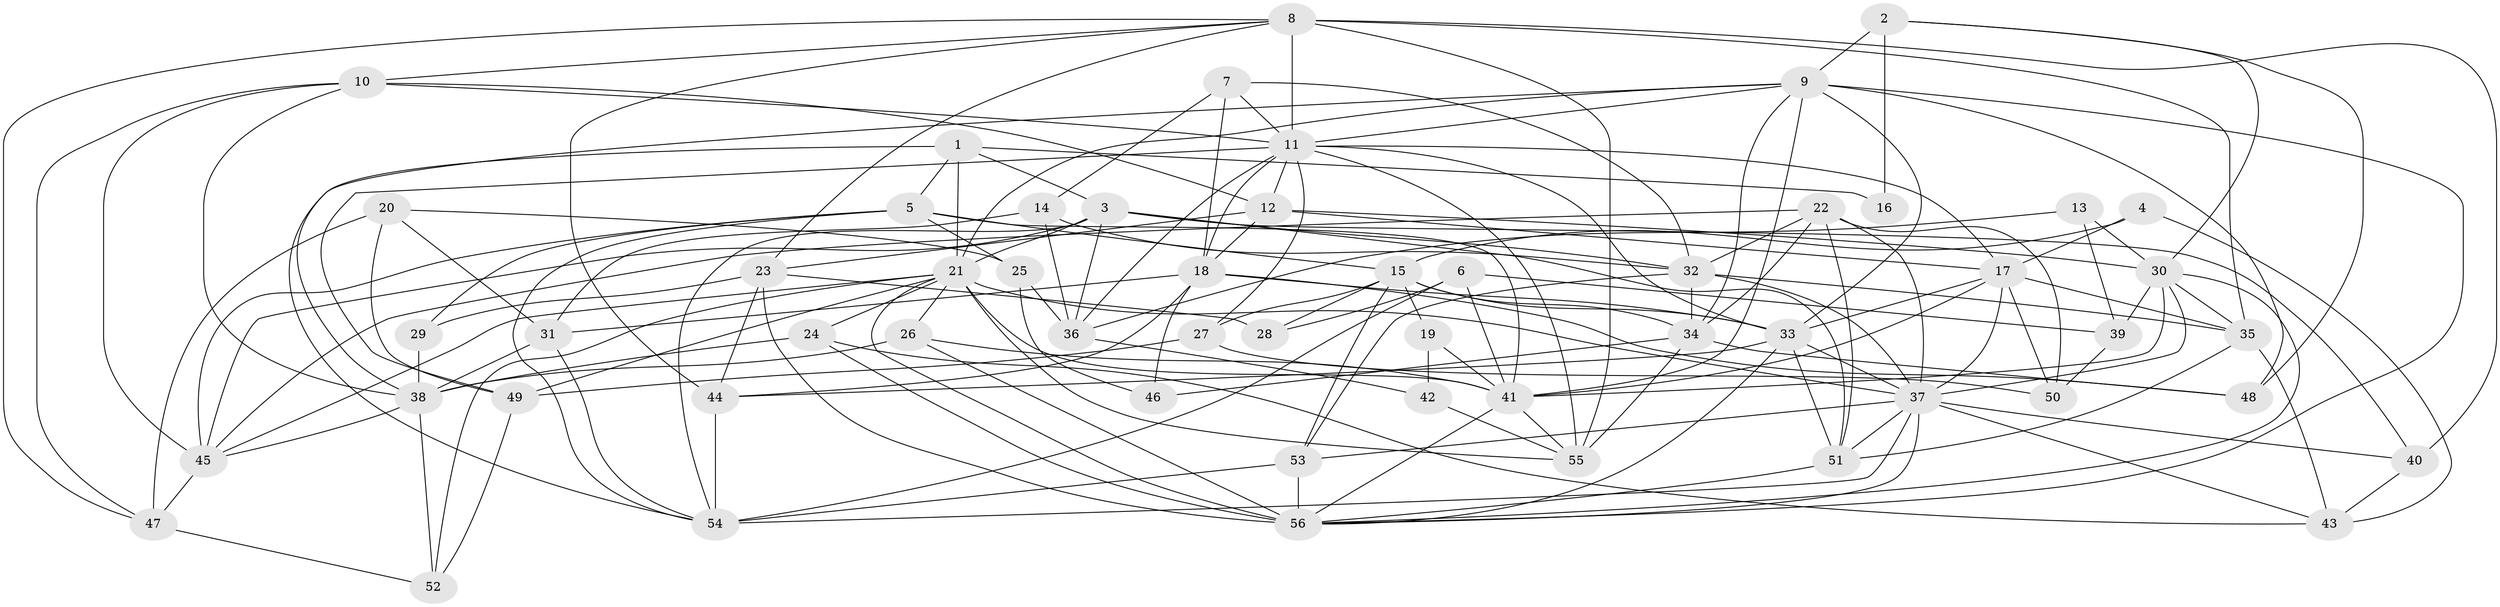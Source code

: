 // original degree distribution, {7: 0.050359712230215826, 6: 0.1223021582733813, 2: 0.17266187050359713, 3: 0.23741007194244604, 5: 0.15827338129496402, 8: 0.007194244604316547, 4: 0.2517985611510791}
// Generated by graph-tools (version 1.1) at 2025/37/03/04/25 23:37:09]
// undirected, 56 vertices, 165 edges
graph export_dot {
  node [color=gray90,style=filled];
  1;
  2;
  3;
  4;
  5;
  6;
  7;
  8;
  9;
  10;
  11;
  12;
  13;
  14;
  15;
  16;
  17;
  18;
  19;
  20;
  21;
  22;
  23;
  24;
  25;
  26;
  27;
  28;
  29;
  30;
  31;
  32;
  33;
  34;
  35;
  36;
  37;
  38;
  39;
  40;
  41;
  42;
  43;
  44;
  45;
  46;
  47;
  48;
  49;
  50;
  51;
  52;
  53;
  54;
  55;
  56;
  1 -- 3 [weight=1.0];
  1 -- 5 [weight=1.0];
  1 -- 16 [weight=1.0];
  1 -- 21 [weight=1.0];
  1 -- 54 [weight=1.0];
  2 -- 9 [weight=1.0];
  2 -- 16 [weight=2.0];
  2 -- 30 [weight=1.0];
  2 -- 48 [weight=1.0];
  3 -- 21 [weight=1.0];
  3 -- 32 [weight=2.0];
  3 -- 36 [weight=1.0];
  3 -- 40 [weight=1.0];
  3 -- 45 [weight=1.0];
  3 -- 51 [weight=1.0];
  3 -- 54 [weight=1.0];
  4 -- 15 [weight=1.0];
  4 -- 17 [weight=1.0];
  4 -- 43 [weight=1.0];
  5 -- 15 [weight=1.0];
  5 -- 25 [weight=1.0];
  5 -- 29 [weight=1.0];
  5 -- 41 [weight=1.0];
  5 -- 45 [weight=1.0];
  5 -- 54 [weight=1.0];
  6 -- 28 [weight=1.0];
  6 -- 39 [weight=1.0];
  6 -- 41 [weight=1.0];
  6 -- 54 [weight=2.0];
  7 -- 11 [weight=1.0];
  7 -- 14 [weight=1.0];
  7 -- 18 [weight=1.0];
  7 -- 32 [weight=1.0];
  8 -- 10 [weight=1.0];
  8 -- 11 [weight=1.0];
  8 -- 23 [weight=1.0];
  8 -- 35 [weight=1.0];
  8 -- 40 [weight=1.0];
  8 -- 44 [weight=1.0];
  8 -- 47 [weight=1.0];
  8 -- 55 [weight=2.0];
  9 -- 11 [weight=1.0];
  9 -- 21 [weight=1.0];
  9 -- 33 [weight=1.0];
  9 -- 34 [weight=1.0];
  9 -- 38 [weight=1.0];
  9 -- 41 [weight=1.0];
  9 -- 48 [weight=2.0];
  9 -- 56 [weight=1.0];
  10 -- 11 [weight=1.0];
  10 -- 12 [weight=1.0];
  10 -- 38 [weight=1.0];
  10 -- 45 [weight=1.0];
  10 -- 47 [weight=1.0];
  11 -- 12 [weight=1.0];
  11 -- 17 [weight=1.0];
  11 -- 18 [weight=1.0];
  11 -- 27 [weight=1.0];
  11 -- 33 [weight=2.0];
  11 -- 36 [weight=1.0];
  11 -- 49 [weight=1.0];
  11 -- 55 [weight=1.0];
  12 -- 17 [weight=1.0];
  12 -- 18 [weight=1.0];
  12 -- 23 [weight=1.0];
  12 -- 30 [weight=1.0];
  13 -- 30 [weight=1.0];
  13 -- 36 [weight=1.0];
  13 -- 39 [weight=1.0];
  14 -- 31 [weight=1.0];
  14 -- 32 [weight=1.0];
  14 -- 36 [weight=1.0];
  15 -- 19 [weight=1.0];
  15 -- 27 [weight=1.0];
  15 -- 28 [weight=1.0];
  15 -- 33 [weight=2.0];
  15 -- 34 [weight=1.0];
  15 -- 53 [weight=1.0];
  17 -- 33 [weight=1.0];
  17 -- 35 [weight=1.0];
  17 -- 37 [weight=1.0];
  17 -- 41 [weight=1.0];
  17 -- 50 [weight=1.0];
  18 -- 31 [weight=1.0];
  18 -- 33 [weight=2.0];
  18 -- 44 [weight=1.0];
  18 -- 46 [weight=3.0];
  18 -- 48 [weight=1.0];
  19 -- 41 [weight=1.0];
  19 -- 42 [weight=1.0];
  20 -- 25 [weight=1.0];
  20 -- 31 [weight=1.0];
  20 -- 47 [weight=1.0];
  20 -- 49 [weight=1.0];
  21 -- 24 [weight=1.0];
  21 -- 26 [weight=1.0];
  21 -- 37 [weight=3.0];
  21 -- 41 [weight=2.0];
  21 -- 45 [weight=1.0];
  21 -- 49 [weight=1.0];
  21 -- 52 [weight=1.0];
  21 -- 55 [weight=1.0];
  21 -- 56 [weight=1.0];
  22 -- 32 [weight=2.0];
  22 -- 34 [weight=1.0];
  22 -- 37 [weight=1.0];
  22 -- 45 [weight=1.0];
  22 -- 50 [weight=1.0];
  22 -- 51 [weight=1.0];
  23 -- 28 [weight=1.0];
  23 -- 29 [weight=1.0];
  23 -- 44 [weight=1.0];
  23 -- 56 [weight=2.0];
  24 -- 38 [weight=1.0];
  24 -- 43 [weight=1.0];
  24 -- 56 [weight=1.0];
  25 -- 36 [weight=1.0];
  25 -- 46 [weight=1.0];
  26 -- 38 [weight=1.0];
  26 -- 41 [weight=1.0];
  26 -- 56 [weight=1.0];
  27 -- 49 [weight=1.0];
  27 -- 50 [weight=1.0];
  29 -- 38 [weight=1.0];
  30 -- 35 [weight=1.0];
  30 -- 37 [weight=1.0];
  30 -- 39 [weight=3.0];
  30 -- 41 [weight=1.0];
  30 -- 56 [weight=1.0];
  31 -- 38 [weight=1.0];
  31 -- 54 [weight=1.0];
  32 -- 34 [weight=1.0];
  32 -- 35 [weight=1.0];
  32 -- 37 [weight=1.0];
  32 -- 53 [weight=2.0];
  33 -- 37 [weight=1.0];
  33 -- 44 [weight=1.0];
  33 -- 51 [weight=1.0];
  33 -- 56 [weight=1.0];
  34 -- 46 [weight=1.0];
  34 -- 48 [weight=2.0];
  34 -- 55 [weight=1.0];
  35 -- 43 [weight=1.0];
  35 -- 51 [weight=1.0];
  36 -- 42 [weight=1.0];
  37 -- 40 [weight=1.0];
  37 -- 43 [weight=1.0];
  37 -- 51 [weight=1.0];
  37 -- 53 [weight=1.0];
  37 -- 54 [weight=1.0];
  37 -- 56 [weight=1.0];
  38 -- 45 [weight=1.0];
  38 -- 52 [weight=1.0];
  39 -- 50 [weight=1.0];
  40 -- 43 [weight=1.0];
  41 -- 55 [weight=1.0];
  41 -- 56 [weight=1.0];
  42 -- 55 [weight=1.0];
  44 -- 54 [weight=1.0];
  45 -- 47 [weight=2.0];
  47 -- 52 [weight=1.0];
  49 -- 52 [weight=1.0];
  51 -- 56 [weight=1.0];
  53 -- 54 [weight=1.0];
  53 -- 56 [weight=2.0];
}
